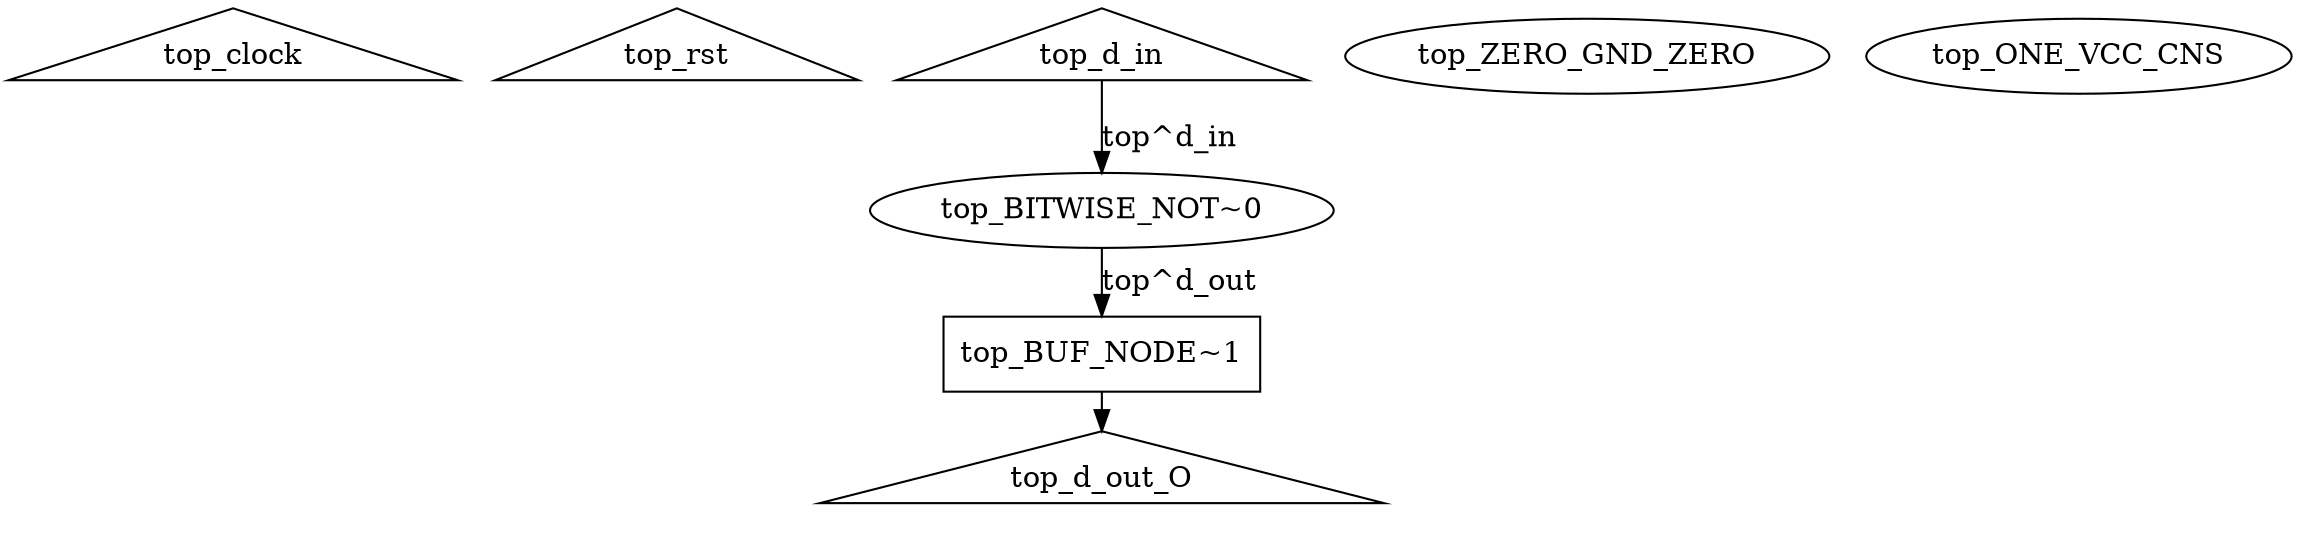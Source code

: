 digraph G {
	ranksep=.25;
	"top_clock" [shape=triangle];
	"top_rst" [shape=triangle];
	"top_d_in" [shape=triangle];
	"top_d_in" -> "top_BITWISE_NOT~0"[label="top^d_in"];
	"top_BITWISE_NOT~0"
	"top_BITWISE_NOT~0" -> "top_BUF_NODE~1"[label="top^d_out"];
	"top_BUF_NODE~1" [shape=box];
	"top_BUF_NODE~1" -> "top_d_out_O";
	"top_d_out_O" [shape=triangle];
	"top_ZERO_GND_ZERO"
	"top_ONE_VCC_CNS"
}
